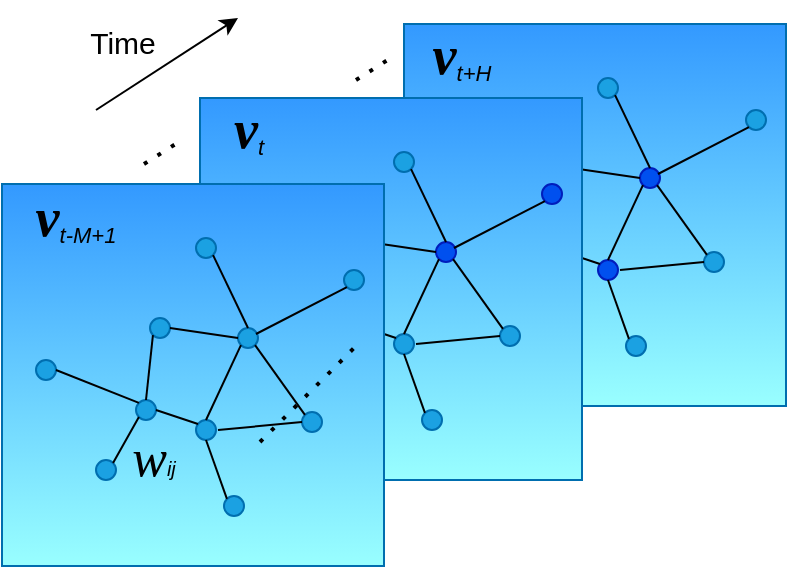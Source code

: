 <mxfile version="21.2.9" type="github">
  <diagram name="第 1 页" id="Istt8yzzH1r4wCvQoiBN">
    <mxGraphModel dx="668" dy="680" grid="0" gridSize="10" guides="1" tooltips="1" connect="1" arrows="1" fold="1" page="1" pageScale="1" pageWidth="827" pageHeight="1169" math="0" shadow="0">
      <root>
        <mxCell id="0" />
        <mxCell id="1" parent="0" />
        <mxCell id="kHMdE28j88ZWonfhkdJ0-221" value="" style="whiteSpace=wrap;html=1;aspect=fixed;gradientDirection=north;fillColor=#99FFFF;fontColor=#ffffff;strokeColor=#006EAF;gradientColor=#3399FF;" vertex="1" parent="1">
          <mxGeometry x="414" y="189" width="191" height="191" as="geometry" />
        </mxCell>
        <mxCell id="kHMdE28j88ZWonfhkdJ0-222" value="" style="ellipse;whiteSpace=wrap;html=1;aspect=fixed;fillColor=#1ba1e2;fontColor=#ffffff;strokeColor=#006EAF;" vertex="1" parent="1">
          <mxGeometry x="431" y="277" width="10" height="10" as="geometry" />
        </mxCell>
        <mxCell id="kHMdE28j88ZWonfhkdJ0-223" value="&lt;i&gt;&lt;font size=&quot;1&quot; face=&quot;Times New Roman&quot; style=&quot;&quot;&gt;&lt;b style=&quot;font-size: 27px;&quot;&gt;v&lt;/b&gt;&lt;/font&gt;&lt;font style=&quot;vertical-align: sub; font-size: 11px;&quot;&gt;t+H&lt;/font&gt;&lt;/i&gt;" style="text;strokeColor=none;align=center;fillColor=none;html=1;verticalAlign=middle;whiteSpace=wrap;rounded=0;" vertex="1" parent="1">
          <mxGeometry x="427" y="195" width="32" height="20" as="geometry" />
        </mxCell>
        <mxCell id="kHMdE28j88ZWonfhkdJ0-224" value="" style="ellipse;whiteSpace=wrap;html=1;aspect=fixed;fillColor=#1ba1e2;fontColor=#ffffff;strokeColor=#006EAF;" vertex="1" parent="1">
          <mxGeometry x="481" y="297" width="10" height="10" as="geometry" />
        </mxCell>
        <mxCell id="kHMdE28j88ZWonfhkdJ0-225" value="" style="ellipse;whiteSpace=wrap;html=1;aspect=fixed;fillColor=#1ba1e2;fontColor=#ffffff;strokeColor=#006EAF;" vertex="1" parent="1">
          <mxGeometry x="461" y="327" width="10" height="10" as="geometry" />
        </mxCell>
        <mxCell id="kHMdE28j88ZWonfhkdJ0-226" value="" style="ellipse;whiteSpace=wrap;html=1;aspect=fixed;fillColor=#0050ef;fontColor=#ffffff;strokeColor=#001DBC;" vertex="1" parent="1">
          <mxGeometry x="511" y="307" width="10" height="10" as="geometry" />
        </mxCell>
        <mxCell id="kHMdE28j88ZWonfhkdJ0-227" value="" style="endArrow=none;html=1;rounded=0;exitX=0;exitY=0;exitDx=0;exitDy=0;entryX=1;entryY=0.5;entryDx=0;entryDy=0;" edge="1" source="kHMdE28j88ZWonfhkdJ0-224" target="kHMdE28j88ZWonfhkdJ0-222" parent="1">
          <mxGeometry width="50" height="50" relative="1" as="geometry">
            <mxPoint x="451" y="217" as="sourcePoint" />
            <mxPoint x="501" y="167" as="targetPoint" />
          </mxGeometry>
        </mxCell>
        <mxCell id="kHMdE28j88ZWonfhkdJ0-228" value="" style="endArrow=none;html=1;rounded=0;exitX=1;exitY=0;exitDx=0;exitDy=0;entryX=0;entryY=1;entryDx=0;entryDy=0;" edge="1" source="kHMdE28j88ZWonfhkdJ0-225" target="kHMdE28j88ZWonfhkdJ0-224" parent="1">
          <mxGeometry width="50" height="50" relative="1" as="geometry">
            <mxPoint x="552" y="417" as="sourcePoint" />
            <mxPoint x="602" y="367" as="targetPoint" />
          </mxGeometry>
        </mxCell>
        <mxCell id="kHMdE28j88ZWonfhkdJ0-229" value="" style="endArrow=none;html=1;rounded=0;exitX=1;exitY=0.5;exitDx=0;exitDy=0;" edge="1" source="kHMdE28j88ZWonfhkdJ0-224" parent="1">
          <mxGeometry width="50" height="50" relative="1" as="geometry">
            <mxPoint x="615" y="422" as="sourcePoint" />
            <mxPoint x="512" y="309" as="targetPoint" />
          </mxGeometry>
        </mxCell>
        <mxCell id="kHMdE28j88ZWonfhkdJ0-230" value="" style="ellipse;whiteSpace=wrap;html=1;aspect=fixed;fillColor=#1ba1e2;fontColor=#ffffff;strokeColor=#006EAF;" vertex="1" parent="1">
          <mxGeometry x="525" y="345" width="10" height="10" as="geometry" />
        </mxCell>
        <mxCell id="kHMdE28j88ZWonfhkdJ0-231" value="" style="endArrow=none;html=1;rounded=0;exitX=0;exitY=0;exitDx=0;exitDy=0;entryX=0.5;entryY=1;entryDx=0;entryDy=0;" edge="1" source="kHMdE28j88ZWonfhkdJ0-230" target="kHMdE28j88ZWonfhkdJ0-226" parent="1">
          <mxGeometry width="50" height="50" relative="1" as="geometry">
            <mxPoint x="559" y="436" as="sourcePoint" />
            <mxPoint x="609" y="386" as="targetPoint" />
          </mxGeometry>
        </mxCell>
        <mxCell id="kHMdE28j88ZWonfhkdJ0-232" value="" style="ellipse;whiteSpace=wrap;html=1;aspect=fixed;fillColor=#1ba1e2;strokeColor=#006EAF;fontColor=#ffffff;" vertex="1" parent="1">
          <mxGeometry x="564" y="303" width="10" height="10" as="geometry" />
        </mxCell>
        <mxCell id="kHMdE28j88ZWonfhkdJ0-233" value="" style="endArrow=none;html=1;rounded=0;entryX=0;entryY=0.5;entryDx=0;entryDy=0;" edge="1" target="kHMdE28j88ZWonfhkdJ0-232" parent="1">
          <mxGeometry width="50" height="50" relative="1" as="geometry">
            <mxPoint x="522" y="312" as="sourcePoint" />
            <mxPoint x="617" y="343" as="targetPoint" />
          </mxGeometry>
        </mxCell>
        <mxCell id="kHMdE28j88ZWonfhkdJ0-234" value="" style="ellipse;whiteSpace=wrap;html=1;aspect=fixed;fillColor=#1ba1e2;fontColor=#ffffff;strokeColor=#006EAF;" vertex="1" parent="1">
          <mxGeometry x="488" y="256" width="10" height="10" as="geometry" />
        </mxCell>
        <mxCell id="kHMdE28j88ZWonfhkdJ0-235" value="" style="ellipse;whiteSpace=wrap;html=1;aspect=fixed;fillColor=#0050ef;fontColor=#ffffff;strokeColor=#001DBC;" vertex="1" parent="1">
          <mxGeometry x="532" y="261" width="10" height="10" as="geometry" />
        </mxCell>
        <mxCell id="kHMdE28j88ZWonfhkdJ0-236" value="" style="endArrow=none;html=1;rounded=0;exitX=0.5;exitY=0;exitDx=0;exitDy=0;entryX=0;entryY=1;entryDx=0;entryDy=0;" edge="1" source="kHMdE28j88ZWonfhkdJ0-224" target="kHMdE28j88ZWonfhkdJ0-234" parent="1">
          <mxGeometry width="50" height="50" relative="1" as="geometry">
            <mxPoint x="533" y="424" as="sourcePoint" />
            <mxPoint x="583" y="374" as="targetPoint" />
          </mxGeometry>
        </mxCell>
        <mxCell id="kHMdE28j88ZWonfhkdJ0-237" value="" style="endArrow=none;html=1;rounded=0;entryX=0;entryY=0.5;entryDx=0;entryDy=0;exitX=1;exitY=0.5;exitDx=0;exitDy=0;exitPerimeter=0;" edge="1" source="kHMdE28j88ZWonfhkdJ0-234" target="kHMdE28j88ZWonfhkdJ0-235" parent="1">
          <mxGeometry width="50" height="50" relative="1" as="geometry">
            <mxPoint x="507" y="263" as="sourcePoint" />
            <mxPoint x="641" y="346" as="targetPoint" />
          </mxGeometry>
        </mxCell>
        <mxCell id="kHMdE28j88ZWonfhkdJ0-238" value="" style="endArrow=none;html=1;rounded=0;exitX=1;exitY=1;exitDx=0;exitDy=0;entryX=0;entryY=0;entryDx=0;entryDy=0;" edge="1" source="kHMdE28j88ZWonfhkdJ0-235" target="kHMdE28j88ZWonfhkdJ0-232" parent="1">
          <mxGeometry width="50" height="50" relative="1" as="geometry">
            <mxPoint x="630" y="428" as="sourcePoint" />
            <mxPoint x="680" y="378" as="targetPoint" />
          </mxGeometry>
        </mxCell>
        <mxCell id="kHMdE28j88ZWonfhkdJ0-239" value="" style="endArrow=none;html=1;rounded=0;exitX=0.5;exitY=0;exitDx=0;exitDy=0;entryX=0;entryY=1;entryDx=0;entryDy=0;" edge="1" source="kHMdE28j88ZWonfhkdJ0-226" target="kHMdE28j88ZWonfhkdJ0-235" parent="1">
          <mxGeometry width="50" height="50" relative="1" as="geometry">
            <mxPoint x="567" y="416" as="sourcePoint" />
            <mxPoint x="617" y="366" as="targetPoint" />
          </mxGeometry>
        </mxCell>
        <mxCell id="kHMdE28j88ZWonfhkdJ0-240" value="" style="ellipse;whiteSpace=wrap;html=1;aspect=fixed;fillColor=#1ba1e2;fontColor=#ffffff;strokeColor=#006EAF;" vertex="1" parent="1">
          <mxGeometry x="511" y="216" width="10" height="10" as="geometry" />
        </mxCell>
        <mxCell id="kHMdE28j88ZWonfhkdJ0-241" value="" style="endArrow=none;html=1;rounded=0;entryX=1;entryY=1;entryDx=0;entryDy=0;" edge="1" target="kHMdE28j88ZWonfhkdJ0-240" parent="1">
          <mxGeometry width="50" height="50" relative="1" as="geometry">
            <mxPoint x="537" y="261" as="sourcePoint" />
            <mxPoint x="627" y="188" as="targetPoint" />
          </mxGeometry>
        </mxCell>
        <mxCell id="kHMdE28j88ZWonfhkdJ0-242" value="" style="ellipse;whiteSpace=wrap;html=1;aspect=fixed;fillColor=#1ba1e2;fontColor=#ffffff;strokeColor=#006EAF;" vertex="1" parent="1">
          <mxGeometry x="585" y="232" width="10" height="10" as="geometry" />
        </mxCell>
        <mxCell id="kHMdE28j88ZWonfhkdJ0-243" value="" style="endArrow=none;html=1;rounded=0;entryX=0;entryY=1;entryDx=0;entryDy=0;" edge="1" target="kHMdE28j88ZWonfhkdJ0-242" parent="1">
          <mxGeometry width="50" height="50" relative="1" as="geometry">
            <mxPoint x="541" y="264" as="sourcePoint" />
            <mxPoint x="585" y="237" as="targetPoint" />
          </mxGeometry>
        </mxCell>
        <mxCell id="kHMdE28j88ZWonfhkdJ0-198" value="" style="whiteSpace=wrap;html=1;aspect=fixed;gradientDirection=north;fillColor=#99FFFF;fontColor=#ffffff;strokeColor=#006EAF;gradientColor=#3399FF;" vertex="1" parent="1">
          <mxGeometry x="312" y="226" width="191" height="191" as="geometry" />
        </mxCell>
        <mxCell id="kHMdE28j88ZWonfhkdJ0-199" value="" style="ellipse;whiteSpace=wrap;html=1;aspect=fixed;fillColor=#1ba1e2;fontColor=#ffffff;strokeColor=#006EAF;" vertex="1" parent="1">
          <mxGeometry x="329" y="314" width="10" height="10" as="geometry" />
        </mxCell>
        <mxCell id="kHMdE28j88ZWonfhkdJ0-200" value="&lt;i&gt;&lt;font size=&quot;1&quot; face=&quot;Times New Roman&quot; style=&quot;&quot;&gt;&lt;b style=&quot;font-size: 27px;&quot;&gt;v&lt;/b&gt;&lt;/font&gt;&lt;font style=&quot;vertical-align: sub; font-size: 11px;&quot;&gt;t&lt;/font&gt;&lt;/i&gt;" style="text;strokeColor=none;align=center;fillColor=none;html=1;verticalAlign=middle;whiteSpace=wrap;rounded=0;" vertex="1" parent="1">
          <mxGeometry x="325" y="232" width="23" height="19" as="geometry" />
        </mxCell>
        <mxCell id="kHMdE28j88ZWonfhkdJ0-201" value="" style="ellipse;whiteSpace=wrap;html=1;aspect=fixed;fillColor=#1ba1e2;fontColor=#ffffff;strokeColor=#006EAF;" vertex="1" parent="1">
          <mxGeometry x="379" y="334" width="10" height="10" as="geometry" />
        </mxCell>
        <mxCell id="kHMdE28j88ZWonfhkdJ0-202" value="" style="ellipse;whiteSpace=wrap;html=1;aspect=fixed;fillColor=#1ba1e2;fontColor=#ffffff;strokeColor=#006EAF;" vertex="1" parent="1">
          <mxGeometry x="359" y="364" width="10" height="10" as="geometry" />
        </mxCell>
        <mxCell id="kHMdE28j88ZWonfhkdJ0-203" value="" style="ellipse;whiteSpace=wrap;html=1;aspect=fixed;fillColor=#1ba1e2;fontColor=#ffffff;strokeColor=#006EAF;" vertex="1" parent="1">
          <mxGeometry x="409" y="344" width="10" height="10" as="geometry" />
        </mxCell>
        <mxCell id="kHMdE28j88ZWonfhkdJ0-204" value="" style="endArrow=none;html=1;rounded=0;exitX=0;exitY=0;exitDx=0;exitDy=0;entryX=1;entryY=0.5;entryDx=0;entryDy=0;" edge="1" source="kHMdE28j88ZWonfhkdJ0-201" target="kHMdE28j88ZWonfhkdJ0-199" parent="1">
          <mxGeometry width="50" height="50" relative="1" as="geometry">
            <mxPoint x="349" y="254" as="sourcePoint" />
            <mxPoint x="399" y="204" as="targetPoint" />
          </mxGeometry>
        </mxCell>
        <mxCell id="kHMdE28j88ZWonfhkdJ0-205" value="" style="endArrow=none;html=1;rounded=0;exitX=1;exitY=0;exitDx=0;exitDy=0;entryX=0;entryY=1;entryDx=0;entryDy=0;" edge="1" source="kHMdE28j88ZWonfhkdJ0-202" target="kHMdE28j88ZWonfhkdJ0-201" parent="1">
          <mxGeometry width="50" height="50" relative="1" as="geometry">
            <mxPoint x="450" y="454" as="sourcePoint" />
            <mxPoint x="500" y="404" as="targetPoint" />
          </mxGeometry>
        </mxCell>
        <mxCell id="kHMdE28j88ZWonfhkdJ0-206" value="" style="endArrow=none;html=1;rounded=0;exitX=1;exitY=0.5;exitDx=0;exitDy=0;" edge="1" source="kHMdE28j88ZWonfhkdJ0-201" parent="1">
          <mxGeometry width="50" height="50" relative="1" as="geometry">
            <mxPoint x="513" y="459" as="sourcePoint" />
            <mxPoint x="410" y="346" as="targetPoint" />
          </mxGeometry>
        </mxCell>
        <mxCell id="kHMdE28j88ZWonfhkdJ0-207" value="" style="ellipse;whiteSpace=wrap;html=1;aspect=fixed;fillColor=#1ba1e2;fontColor=#ffffff;strokeColor=#006EAF;" vertex="1" parent="1">
          <mxGeometry x="423" y="382" width="10" height="10" as="geometry" />
        </mxCell>
        <mxCell id="kHMdE28j88ZWonfhkdJ0-208" value="" style="endArrow=none;html=1;rounded=0;exitX=0;exitY=0;exitDx=0;exitDy=0;entryX=0.5;entryY=1;entryDx=0;entryDy=0;" edge="1" source="kHMdE28j88ZWonfhkdJ0-207" target="kHMdE28j88ZWonfhkdJ0-203" parent="1">
          <mxGeometry width="50" height="50" relative="1" as="geometry">
            <mxPoint x="457" y="473" as="sourcePoint" />
            <mxPoint x="507" y="423" as="targetPoint" />
          </mxGeometry>
        </mxCell>
        <mxCell id="kHMdE28j88ZWonfhkdJ0-209" value="" style="ellipse;whiteSpace=wrap;html=1;aspect=fixed;fillColor=#1ba1e2;strokeColor=#006EAF;fontColor=#ffffff;" vertex="1" parent="1">
          <mxGeometry x="462" y="340" width="10" height="10" as="geometry" />
        </mxCell>
        <mxCell id="kHMdE28j88ZWonfhkdJ0-210" value="" style="endArrow=none;html=1;rounded=0;entryX=0;entryY=0.5;entryDx=0;entryDy=0;" edge="1" target="kHMdE28j88ZWonfhkdJ0-209" parent="1">
          <mxGeometry width="50" height="50" relative="1" as="geometry">
            <mxPoint x="420" y="349" as="sourcePoint" />
            <mxPoint x="515" y="380" as="targetPoint" />
          </mxGeometry>
        </mxCell>
        <mxCell id="kHMdE28j88ZWonfhkdJ0-211" value="" style="ellipse;whiteSpace=wrap;html=1;aspect=fixed;fillColor=#1ba1e2;fontColor=#ffffff;strokeColor=#006EAF;" vertex="1" parent="1">
          <mxGeometry x="386" y="293" width="10" height="10" as="geometry" />
        </mxCell>
        <mxCell id="kHMdE28j88ZWonfhkdJ0-212" value="" style="ellipse;whiteSpace=wrap;html=1;aspect=fixed;fillColor=#0050ef;fontColor=#ffffff;strokeColor=#001DBC;" vertex="1" parent="1">
          <mxGeometry x="430" y="298" width="10" height="10" as="geometry" />
        </mxCell>
        <mxCell id="kHMdE28j88ZWonfhkdJ0-213" value="" style="endArrow=none;html=1;rounded=0;exitX=0.5;exitY=0;exitDx=0;exitDy=0;entryX=0;entryY=1;entryDx=0;entryDy=0;" edge="1" source="kHMdE28j88ZWonfhkdJ0-201" target="kHMdE28j88ZWonfhkdJ0-211" parent="1">
          <mxGeometry width="50" height="50" relative="1" as="geometry">
            <mxPoint x="431" y="461" as="sourcePoint" />
            <mxPoint x="481" y="411" as="targetPoint" />
          </mxGeometry>
        </mxCell>
        <mxCell id="kHMdE28j88ZWonfhkdJ0-214" value="" style="endArrow=none;html=1;rounded=0;entryX=0;entryY=0.5;entryDx=0;entryDy=0;exitX=1;exitY=0.5;exitDx=0;exitDy=0;exitPerimeter=0;" edge="1" source="kHMdE28j88ZWonfhkdJ0-211" target="kHMdE28j88ZWonfhkdJ0-212" parent="1">
          <mxGeometry width="50" height="50" relative="1" as="geometry">
            <mxPoint x="405" y="300" as="sourcePoint" />
            <mxPoint x="539" y="383" as="targetPoint" />
          </mxGeometry>
        </mxCell>
        <mxCell id="kHMdE28j88ZWonfhkdJ0-215" value="" style="endArrow=none;html=1;rounded=0;exitX=1;exitY=1;exitDx=0;exitDy=0;entryX=0;entryY=0;entryDx=0;entryDy=0;" edge="1" source="kHMdE28j88ZWonfhkdJ0-212" target="kHMdE28j88ZWonfhkdJ0-209" parent="1">
          <mxGeometry width="50" height="50" relative="1" as="geometry">
            <mxPoint x="528" y="465" as="sourcePoint" />
            <mxPoint x="578" y="415" as="targetPoint" />
          </mxGeometry>
        </mxCell>
        <mxCell id="kHMdE28j88ZWonfhkdJ0-216" value="" style="endArrow=none;html=1;rounded=0;exitX=0.5;exitY=0;exitDx=0;exitDy=0;entryX=0;entryY=1;entryDx=0;entryDy=0;" edge="1" source="kHMdE28j88ZWonfhkdJ0-203" target="kHMdE28j88ZWonfhkdJ0-212" parent="1">
          <mxGeometry width="50" height="50" relative="1" as="geometry">
            <mxPoint x="465" y="453" as="sourcePoint" />
            <mxPoint x="515" y="403" as="targetPoint" />
          </mxGeometry>
        </mxCell>
        <mxCell id="kHMdE28j88ZWonfhkdJ0-217" value="" style="ellipse;whiteSpace=wrap;html=1;aspect=fixed;fillColor=#1ba1e2;fontColor=#ffffff;strokeColor=#006EAF;" vertex="1" parent="1">
          <mxGeometry x="409" y="253" width="10" height="10" as="geometry" />
        </mxCell>
        <mxCell id="kHMdE28j88ZWonfhkdJ0-218" value="" style="endArrow=none;html=1;rounded=0;entryX=1;entryY=1;entryDx=0;entryDy=0;" edge="1" target="kHMdE28j88ZWonfhkdJ0-217" parent="1">
          <mxGeometry width="50" height="50" relative="1" as="geometry">
            <mxPoint x="435" y="298" as="sourcePoint" />
            <mxPoint x="525" y="225" as="targetPoint" />
          </mxGeometry>
        </mxCell>
        <mxCell id="kHMdE28j88ZWonfhkdJ0-219" value="" style="ellipse;whiteSpace=wrap;html=1;aspect=fixed;fillColor=#0050ef;fontColor=#ffffff;strokeColor=#001DBC;" vertex="1" parent="1">
          <mxGeometry x="483" y="269" width="10" height="10" as="geometry" />
        </mxCell>
        <mxCell id="kHMdE28j88ZWonfhkdJ0-220" value="" style="endArrow=none;html=1;rounded=0;entryX=0;entryY=1;entryDx=0;entryDy=0;" edge="1" target="kHMdE28j88ZWonfhkdJ0-219" parent="1">
          <mxGeometry width="50" height="50" relative="1" as="geometry">
            <mxPoint x="439" y="301" as="sourcePoint" />
            <mxPoint x="483" y="274" as="targetPoint" />
          </mxGeometry>
        </mxCell>
        <mxCell id="kHMdE28j88ZWonfhkdJ0-1" value="" style="whiteSpace=wrap;html=1;aspect=fixed;gradientDirection=north;fillColor=#99FFFF;fontColor=#ffffff;strokeColor=#006EAF;gradientColor=#3399FF;" vertex="1" parent="1">
          <mxGeometry x="213" y="269" width="191" height="191" as="geometry" />
        </mxCell>
        <mxCell id="kHMdE28j88ZWonfhkdJ0-20" value="" style="ellipse;whiteSpace=wrap;html=1;aspect=fixed;fillColor=#1ba1e2;fontColor=#ffffff;strokeColor=#006EAF;" vertex="1" parent="1">
          <mxGeometry x="230" y="357" width="10" height="10" as="geometry" />
        </mxCell>
        <mxCell id="kHMdE28j88ZWonfhkdJ0-21" value="&lt;i&gt;&lt;font size=&quot;1&quot; face=&quot;Times New Roman&quot; style=&quot;&quot;&gt;&lt;b style=&quot;font-size: 27px;&quot;&gt;v&lt;/b&gt;&lt;/font&gt;&lt;font style=&quot;vertical-align: sub; font-size: 11px;&quot;&gt;t-M+1&lt;/font&gt;&lt;/i&gt;" style="text;strokeColor=none;align=center;fillColor=none;html=1;verticalAlign=middle;whiteSpace=wrap;rounded=0;" vertex="1" parent="1">
          <mxGeometry x="226" y="275" width="48" height="21" as="geometry" />
        </mxCell>
        <mxCell id="kHMdE28j88ZWonfhkdJ0-22" value="" style="ellipse;whiteSpace=wrap;html=1;aspect=fixed;fillColor=#1ba1e2;fontColor=#ffffff;strokeColor=#006EAF;" vertex="1" parent="1">
          <mxGeometry x="280" y="377" width="10" height="10" as="geometry" />
        </mxCell>
        <mxCell id="kHMdE28j88ZWonfhkdJ0-23" value="" style="ellipse;whiteSpace=wrap;html=1;aspect=fixed;fillColor=#1ba1e2;fontColor=#ffffff;strokeColor=#006EAF;" vertex="1" parent="1">
          <mxGeometry x="260" y="407" width="10" height="10" as="geometry" />
        </mxCell>
        <mxCell id="kHMdE28j88ZWonfhkdJ0-28" value="" style="ellipse;whiteSpace=wrap;html=1;aspect=fixed;fillColor=#1ba1e2;fontColor=#ffffff;strokeColor=#006EAF;" vertex="1" parent="1">
          <mxGeometry x="310" y="387" width="10" height="10" as="geometry" />
        </mxCell>
        <mxCell id="kHMdE28j88ZWonfhkdJ0-32" value="" style="endArrow=none;html=1;rounded=0;exitX=0;exitY=0;exitDx=0;exitDy=0;entryX=1;entryY=0.5;entryDx=0;entryDy=0;" edge="1" parent="1" source="kHMdE28j88ZWonfhkdJ0-22" target="kHMdE28j88ZWonfhkdJ0-20">
          <mxGeometry width="50" height="50" relative="1" as="geometry">
            <mxPoint x="250" y="297" as="sourcePoint" />
            <mxPoint x="300" y="247" as="targetPoint" />
          </mxGeometry>
        </mxCell>
        <mxCell id="kHMdE28j88ZWonfhkdJ0-33" value="" style="endArrow=none;html=1;rounded=0;exitX=1;exitY=0;exitDx=0;exitDy=0;entryX=0;entryY=1;entryDx=0;entryDy=0;" edge="1" parent="1" source="kHMdE28j88ZWonfhkdJ0-23" target="kHMdE28j88ZWonfhkdJ0-22">
          <mxGeometry width="50" height="50" relative="1" as="geometry">
            <mxPoint x="351" y="497" as="sourcePoint" />
            <mxPoint x="401" y="447" as="targetPoint" />
          </mxGeometry>
        </mxCell>
        <mxCell id="kHMdE28j88ZWonfhkdJ0-34" value="" style="endArrow=none;html=1;rounded=0;exitX=1;exitY=0.5;exitDx=0;exitDy=0;" edge="1" parent="1" source="kHMdE28j88ZWonfhkdJ0-22">
          <mxGeometry width="50" height="50" relative="1" as="geometry">
            <mxPoint x="414" y="502" as="sourcePoint" />
            <mxPoint x="311" y="389" as="targetPoint" />
          </mxGeometry>
        </mxCell>
        <mxCell id="kHMdE28j88ZWonfhkdJ0-35" value="" style="ellipse;whiteSpace=wrap;html=1;aspect=fixed;fillColor=#1ba1e2;fontColor=#ffffff;strokeColor=#006EAF;" vertex="1" parent="1">
          <mxGeometry x="324" y="425" width="10" height="10" as="geometry" />
        </mxCell>
        <mxCell id="kHMdE28j88ZWonfhkdJ0-36" value="" style="endArrow=none;html=1;rounded=0;exitX=0;exitY=0;exitDx=0;exitDy=0;entryX=0.5;entryY=1;entryDx=0;entryDy=0;" edge="1" parent="1" source="kHMdE28j88ZWonfhkdJ0-35" target="kHMdE28j88ZWonfhkdJ0-28">
          <mxGeometry width="50" height="50" relative="1" as="geometry">
            <mxPoint x="358" y="516" as="sourcePoint" />
            <mxPoint x="408" y="466" as="targetPoint" />
          </mxGeometry>
        </mxCell>
        <mxCell id="kHMdE28j88ZWonfhkdJ0-37" value="" style="ellipse;whiteSpace=wrap;html=1;aspect=fixed;fillColor=#1ba1e2;strokeColor=#006EAF;fontColor=#ffffff;" vertex="1" parent="1">
          <mxGeometry x="363" y="383" width="10" height="10" as="geometry" />
        </mxCell>
        <mxCell id="kHMdE28j88ZWonfhkdJ0-38" value="" style="endArrow=none;html=1;rounded=0;entryX=0;entryY=0.5;entryDx=0;entryDy=0;" edge="1" parent="1" target="kHMdE28j88ZWonfhkdJ0-37">
          <mxGeometry width="50" height="50" relative="1" as="geometry">
            <mxPoint x="321" y="392" as="sourcePoint" />
            <mxPoint x="416" y="423" as="targetPoint" />
          </mxGeometry>
        </mxCell>
        <mxCell id="kHMdE28j88ZWonfhkdJ0-39" value="" style="ellipse;whiteSpace=wrap;html=1;aspect=fixed;fillColor=#1ba1e2;fontColor=#ffffff;strokeColor=#006EAF;" vertex="1" parent="1">
          <mxGeometry x="287" y="336" width="10" height="10" as="geometry" />
        </mxCell>
        <mxCell id="kHMdE28j88ZWonfhkdJ0-40" value="" style="ellipse;whiteSpace=wrap;html=1;aspect=fixed;fillColor=#1ba1e2;fontColor=#ffffff;strokeColor=#006EAF;" vertex="1" parent="1">
          <mxGeometry x="331" y="341" width="10" height="10" as="geometry" />
        </mxCell>
        <mxCell id="kHMdE28j88ZWonfhkdJ0-41" value="" style="endArrow=none;html=1;rounded=0;exitX=0.5;exitY=0;exitDx=0;exitDy=0;entryX=0;entryY=1;entryDx=0;entryDy=0;" edge="1" parent="1" source="kHMdE28j88ZWonfhkdJ0-22" target="kHMdE28j88ZWonfhkdJ0-39">
          <mxGeometry width="50" height="50" relative="1" as="geometry">
            <mxPoint x="332" y="504" as="sourcePoint" />
            <mxPoint x="382" y="454" as="targetPoint" />
          </mxGeometry>
        </mxCell>
        <mxCell id="kHMdE28j88ZWonfhkdJ0-42" value="" style="endArrow=none;html=1;rounded=0;entryX=0;entryY=0.5;entryDx=0;entryDy=0;exitX=1;exitY=0.5;exitDx=0;exitDy=0;exitPerimeter=0;" edge="1" parent="1" source="kHMdE28j88ZWonfhkdJ0-39" target="kHMdE28j88ZWonfhkdJ0-40">
          <mxGeometry width="50" height="50" relative="1" as="geometry">
            <mxPoint x="306" y="343" as="sourcePoint" />
            <mxPoint x="440" y="426" as="targetPoint" />
          </mxGeometry>
        </mxCell>
        <mxCell id="kHMdE28j88ZWonfhkdJ0-43" value="" style="endArrow=none;html=1;rounded=0;exitX=1;exitY=1;exitDx=0;exitDy=0;entryX=0;entryY=0;entryDx=0;entryDy=0;" edge="1" parent="1" source="kHMdE28j88ZWonfhkdJ0-40" target="kHMdE28j88ZWonfhkdJ0-37">
          <mxGeometry width="50" height="50" relative="1" as="geometry">
            <mxPoint x="429" y="508" as="sourcePoint" />
            <mxPoint x="479" y="458" as="targetPoint" />
          </mxGeometry>
        </mxCell>
        <mxCell id="kHMdE28j88ZWonfhkdJ0-46" value="" style="endArrow=none;html=1;rounded=0;exitX=0.5;exitY=0;exitDx=0;exitDy=0;entryX=0;entryY=1;entryDx=0;entryDy=0;" edge="1" parent="1" source="kHMdE28j88ZWonfhkdJ0-28" target="kHMdE28j88ZWonfhkdJ0-40">
          <mxGeometry width="50" height="50" relative="1" as="geometry">
            <mxPoint x="366" y="496" as="sourcePoint" />
            <mxPoint x="416" y="446" as="targetPoint" />
          </mxGeometry>
        </mxCell>
        <mxCell id="kHMdE28j88ZWonfhkdJ0-47" value="" style="ellipse;whiteSpace=wrap;html=1;aspect=fixed;fillColor=#1ba1e2;fontColor=#ffffff;strokeColor=#006EAF;" vertex="1" parent="1">
          <mxGeometry x="310" y="296" width="10" height="10" as="geometry" />
        </mxCell>
        <mxCell id="kHMdE28j88ZWonfhkdJ0-48" value="" style="endArrow=none;html=1;rounded=0;entryX=1;entryY=1;entryDx=0;entryDy=0;" edge="1" parent="1" target="kHMdE28j88ZWonfhkdJ0-47">
          <mxGeometry width="50" height="50" relative="1" as="geometry">
            <mxPoint x="336" y="341" as="sourcePoint" />
            <mxPoint x="426" y="268" as="targetPoint" />
          </mxGeometry>
        </mxCell>
        <mxCell id="kHMdE28j88ZWonfhkdJ0-49" value="" style="ellipse;whiteSpace=wrap;html=1;aspect=fixed;fillColor=#1ba1e2;fontColor=#ffffff;strokeColor=#006EAF;" vertex="1" parent="1">
          <mxGeometry x="384" y="312" width="10" height="10" as="geometry" />
        </mxCell>
        <mxCell id="kHMdE28j88ZWonfhkdJ0-50" value="" style="endArrow=none;html=1;rounded=0;entryX=0;entryY=1;entryDx=0;entryDy=0;" edge="1" parent="1" target="kHMdE28j88ZWonfhkdJ0-49">
          <mxGeometry width="50" height="50" relative="1" as="geometry">
            <mxPoint x="340" y="344" as="sourcePoint" />
            <mxPoint x="384" y="317" as="targetPoint" />
          </mxGeometry>
        </mxCell>
        <mxCell id="kHMdE28j88ZWonfhkdJ0-53" value="&lt;i&gt;&lt;sub&gt;&lt;font style=&quot;font-size: 26px;&quot; face=&quot;Times New Roman&quot;&gt;w&lt;/font&gt;ij&lt;/sub&gt;&lt;/i&gt;" style="text;strokeColor=none;align=center;fillColor=none;html=1;verticalAlign=middle;whiteSpace=wrap;rounded=0;" vertex="1" parent="1">
          <mxGeometry x="268" y="397" width="42" height="17" as="geometry" />
        </mxCell>
        <mxCell id="kHMdE28j88ZWonfhkdJ0-245" value="" style="endArrow=classic;html=1;rounded=0;" edge="1" parent="1">
          <mxGeometry width="50" height="50" relative="1" as="geometry">
            <mxPoint x="260" y="232" as="sourcePoint" />
            <mxPoint x="331" y="186" as="targetPoint" />
          </mxGeometry>
        </mxCell>
        <mxCell id="kHMdE28j88ZWonfhkdJ0-246" value="&lt;font style=&quot;font-size: 15px;&quot;&gt;Time&lt;/font&gt;" style="text;strokeColor=none;align=center;fillColor=none;html=1;verticalAlign=middle;whiteSpace=wrap;rounded=0;direction=west;" vertex="1" parent="1">
          <mxGeometry x="235" y="177" width="77" height="42" as="geometry" />
        </mxCell>
        <mxCell id="kHMdE28j88ZWonfhkdJ0-247" value="" style="endArrow=none;dashed=1;html=1;dashPattern=1 3;strokeWidth=2;rounded=0;" edge="1" parent="1">
          <mxGeometry width="50" height="50" relative="1" as="geometry">
            <mxPoint x="342" y="398" as="sourcePoint" />
            <mxPoint x="392" y="348" as="targetPoint" />
          </mxGeometry>
        </mxCell>
        <mxCell id="kHMdE28j88ZWonfhkdJ0-249" value="" style="endArrow=none;dashed=1;html=1;dashPattern=1 3;strokeWidth=2;rounded=0;" edge="1" parent="1">
          <mxGeometry width="50" height="50" relative="1" as="geometry">
            <mxPoint x="284" y="259" as="sourcePoint" />
            <mxPoint x="303" y="247" as="targetPoint" />
          </mxGeometry>
        </mxCell>
        <mxCell id="kHMdE28j88ZWonfhkdJ0-253" value="" style="endArrow=none;dashed=1;html=1;dashPattern=1 3;strokeWidth=2;rounded=0;" edge="1" parent="1">
          <mxGeometry width="50" height="50" relative="1" as="geometry">
            <mxPoint x="390" y="217" as="sourcePoint" />
            <mxPoint x="409" y="205" as="targetPoint" />
          </mxGeometry>
        </mxCell>
      </root>
    </mxGraphModel>
  </diagram>
</mxfile>
